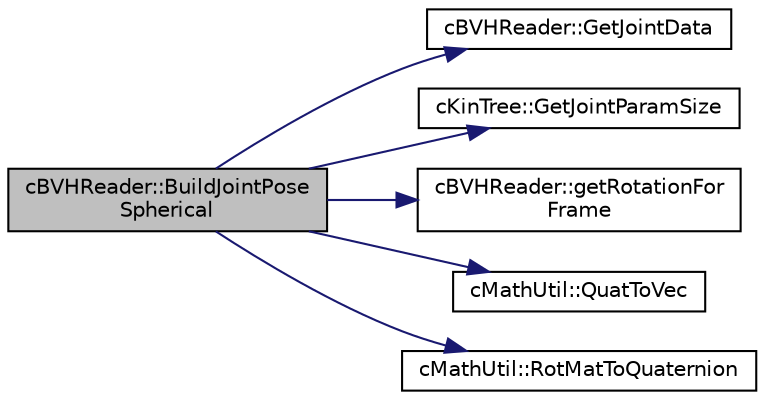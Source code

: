digraph "cBVHReader::BuildJointPoseSpherical"
{
 // LATEX_PDF_SIZE
  edge [fontname="Helvetica",fontsize="10",labelfontname="Helvetica",labelfontsize="10"];
  node [fontname="Helvetica",fontsize="10",shape=record];
  rankdir="LR";
  Node1 [label="cBVHReader::BuildJointPose\lSpherical",height=0.2,width=0.4,color="black", fillcolor="grey75", style="filled", fontcolor="black",tooltip=" "];
  Node1 -> Node2 [color="midnightblue",fontsize="10",style="solid",fontname="Helvetica"];
  Node2 [label="cBVHReader::GetJointData",height=0.2,width=0.4,color="black", fillcolor="white", style="filled",URL="$classc_b_v_h_reader.html#a533017ceff68ac1c102f7bad5b52c607",tooltip=" "];
  Node1 -> Node3 [color="midnightblue",fontsize="10",style="solid",fontname="Helvetica"];
  Node3 [label="cKinTree::GetJointParamSize",height=0.2,width=0.4,color="black", fillcolor="white", style="filled",URL="$classc_kin_tree.html#a9c308e9e4654d96bcc47ba02770a06ea",tooltip=" "];
  Node1 -> Node4 [color="midnightblue",fontsize="10",style="solid",fontname="Helvetica"];
  Node4 [label="cBVHReader::getRotationFor\lFrame",height=0.2,width=0.4,color="black", fillcolor="white", style="filled",URL="$classc_b_v_h_reader.html#a1ea91d1930eac71e6bcd24f3164d601b",tooltip=" "];
  Node1 -> Node5 [color="midnightblue",fontsize="10",style="solid",fontname="Helvetica"];
  Node5 [label="cMathUtil::QuatToVec",height=0.2,width=0.4,color="black", fillcolor="white", style="filled",URL="$classc_math_util.html#a703bd693dac0d20b433690577d9a8dcc",tooltip=" "];
  Node1 -> Node6 [color="midnightblue",fontsize="10",style="solid",fontname="Helvetica"];
  Node6 [label="cMathUtil::RotMatToQuaternion",height=0.2,width=0.4,color="black", fillcolor="white", style="filled",URL="$classc_math_util.html#a0e66d8338b4681f3821cf8f618637210",tooltip=" "];
}
